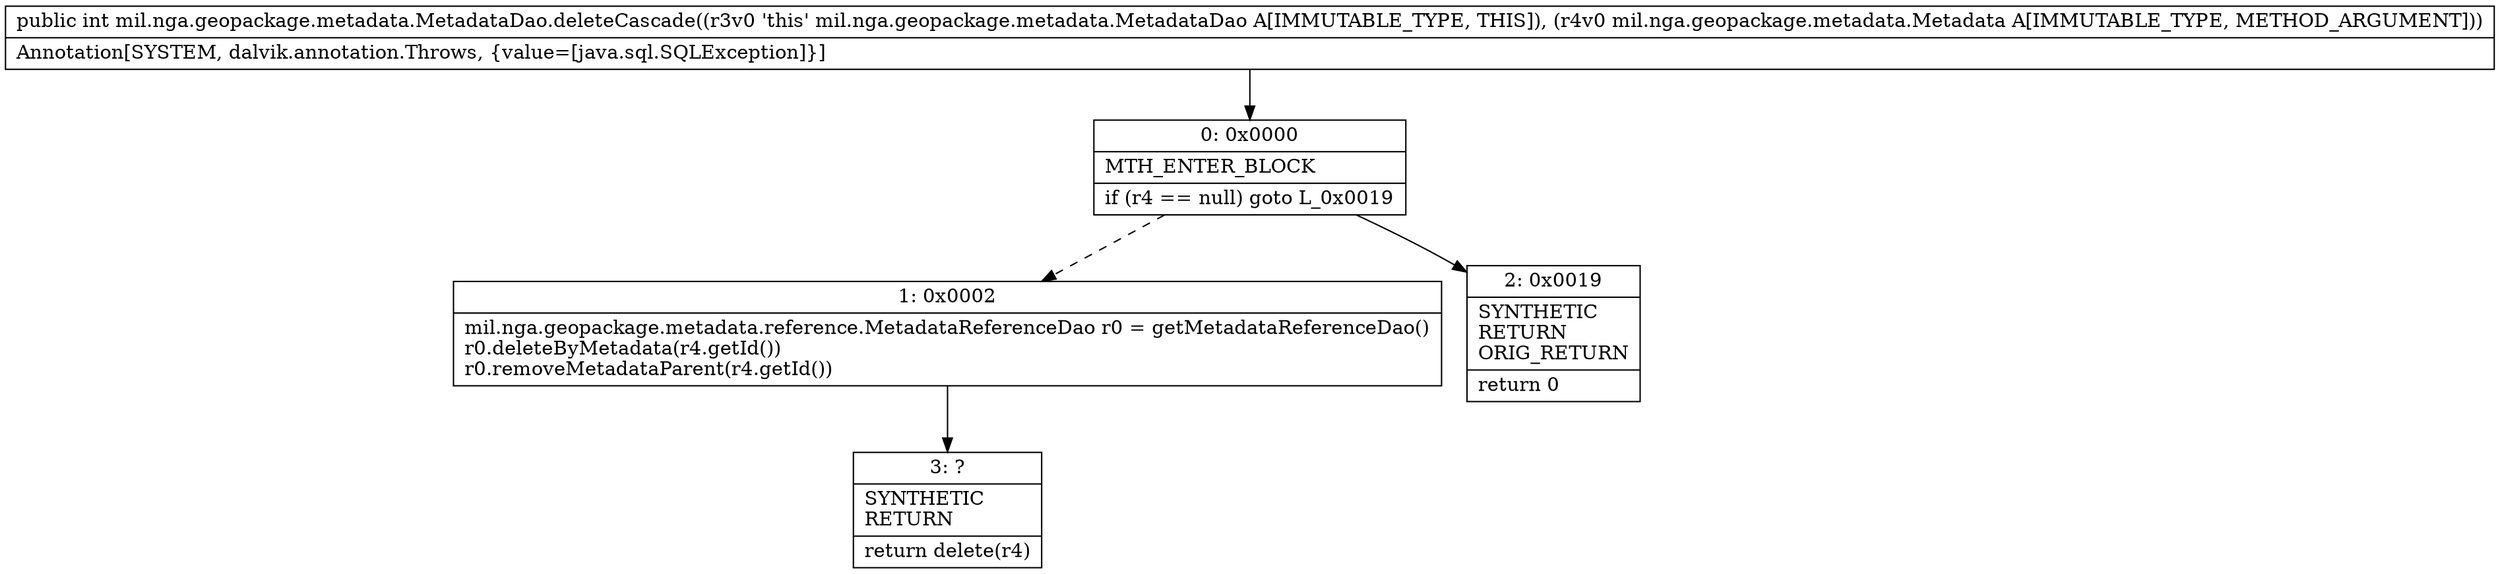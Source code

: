 digraph "CFG formil.nga.geopackage.metadata.MetadataDao.deleteCascade(Lmil\/nga\/geopackage\/metadata\/Metadata;)I" {
Node_0 [shape=record,label="{0\:\ 0x0000|MTH_ENTER_BLOCK\l|if (r4 == null) goto L_0x0019\l}"];
Node_1 [shape=record,label="{1\:\ 0x0002|mil.nga.geopackage.metadata.reference.MetadataReferenceDao r0 = getMetadataReferenceDao()\lr0.deleteByMetadata(r4.getId())\lr0.removeMetadataParent(r4.getId())\l}"];
Node_2 [shape=record,label="{2\:\ 0x0019|SYNTHETIC\lRETURN\lORIG_RETURN\l|return 0\l}"];
Node_3 [shape=record,label="{3\:\ ?|SYNTHETIC\lRETURN\l|return delete(r4)\l}"];
MethodNode[shape=record,label="{public int mil.nga.geopackage.metadata.MetadataDao.deleteCascade((r3v0 'this' mil.nga.geopackage.metadata.MetadataDao A[IMMUTABLE_TYPE, THIS]), (r4v0 mil.nga.geopackage.metadata.Metadata A[IMMUTABLE_TYPE, METHOD_ARGUMENT]))  | Annotation[SYSTEM, dalvik.annotation.Throws, \{value=[java.sql.SQLException]\}]\l}"];
MethodNode -> Node_0;
Node_0 -> Node_1[style=dashed];
Node_0 -> Node_2;
Node_1 -> Node_3;
}

